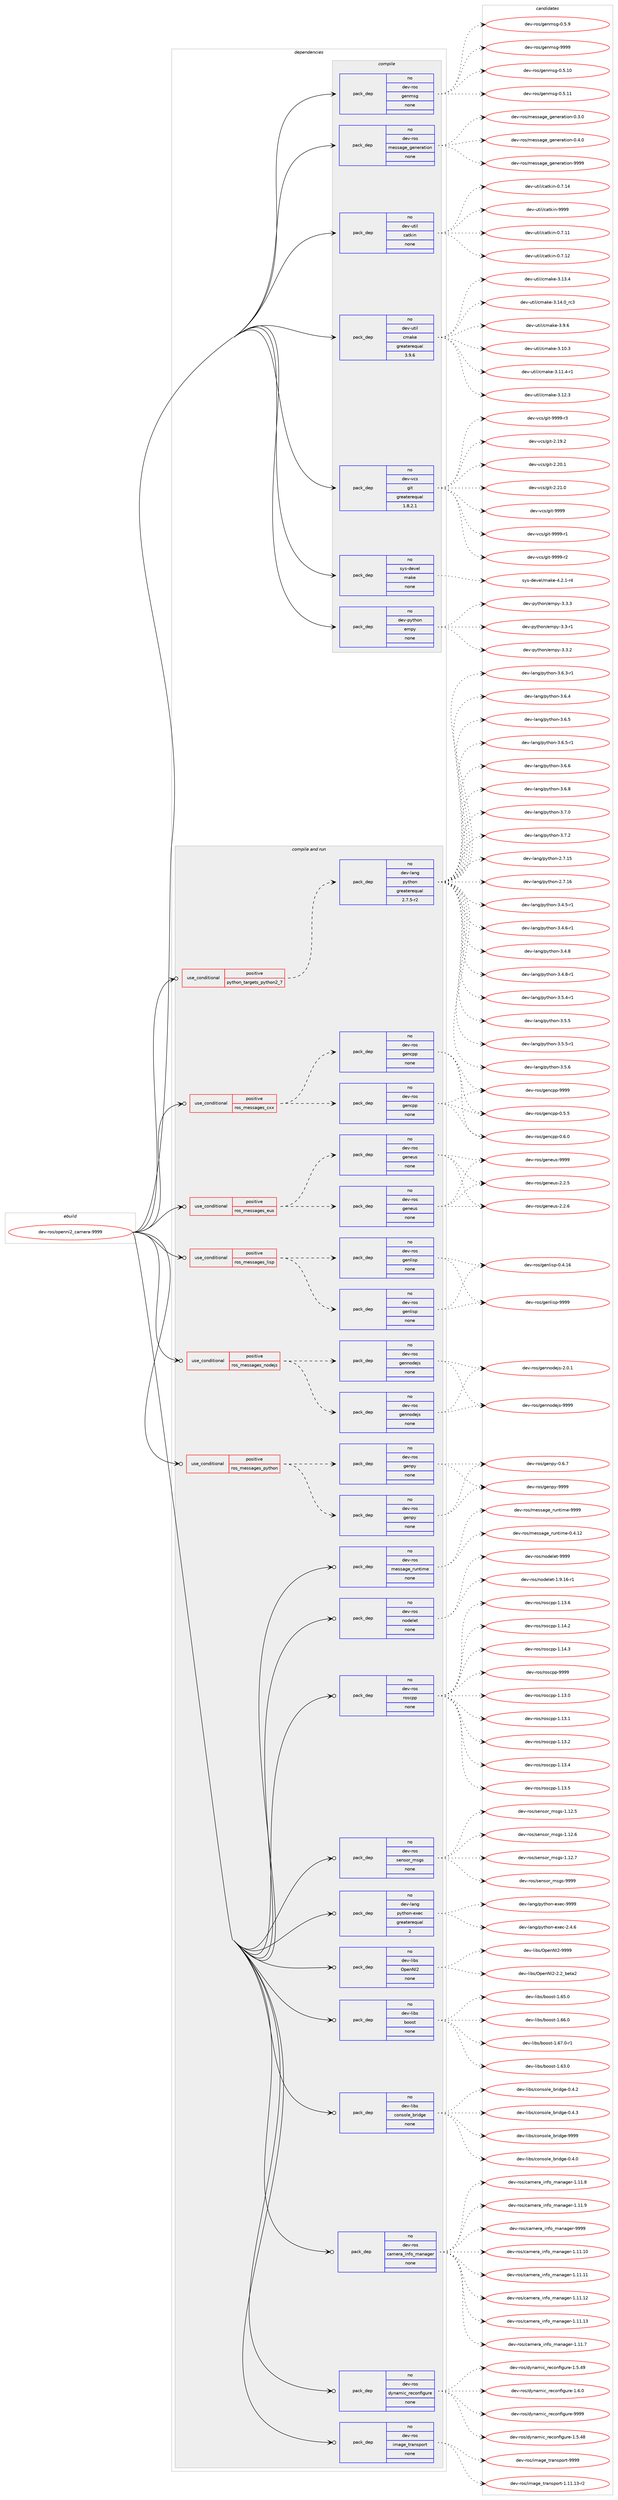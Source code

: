 digraph prolog {

# *************
# Graph options
# *************

newrank=true;
concentrate=true;
compound=true;
graph [rankdir=LR,fontname=Helvetica,fontsize=10,ranksep=1.5];#, ranksep=2.5, nodesep=0.2];
edge  [arrowhead=vee];
node  [fontname=Helvetica,fontsize=10];

# **********
# The ebuild
# **********

subgraph cluster_leftcol {
color=gray;
rank=same;
label=<<i>ebuild</i>>;
id [label="dev-ros/openni2_camera-9999", color=red, width=4, href="../dev-ros/openni2_camera-9999.svg"];
}

# ****************
# The dependencies
# ****************

subgraph cluster_midcol {
color=gray;
label=<<i>dependencies</i>>;
subgraph cluster_compile {
fillcolor="#eeeeee";
style=filled;
label=<<i>compile</i>>;
subgraph pack1048604 {
dependency1461285 [label=<<TABLE BORDER="0" CELLBORDER="1" CELLSPACING="0" CELLPADDING="4" WIDTH="220"><TR><TD ROWSPAN="6" CELLPADDING="30">pack_dep</TD></TR><TR><TD WIDTH="110">no</TD></TR><TR><TD>dev-python</TD></TR><TR><TD>empy</TD></TR><TR><TD>none</TD></TR><TR><TD></TD></TR></TABLE>>, shape=none, color=blue];
}
id:e -> dependency1461285:w [weight=20,style="solid",arrowhead="vee"];
subgraph pack1048605 {
dependency1461286 [label=<<TABLE BORDER="0" CELLBORDER="1" CELLSPACING="0" CELLPADDING="4" WIDTH="220"><TR><TD ROWSPAN="6" CELLPADDING="30">pack_dep</TD></TR><TR><TD WIDTH="110">no</TD></TR><TR><TD>dev-ros</TD></TR><TR><TD>genmsg</TD></TR><TR><TD>none</TD></TR><TR><TD></TD></TR></TABLE>>, shape=none, color=blue];
}
id:e -> dependency1461286:w [weight=20,style="solid",arrowhead="vee"];
subgraph pack1048606 {
dependency1461287 [label=<<TABLE BORDER="0" CELLBORDER="1" CELLSPACING="0" CELLPADDING="4" WIDTH="220"><TR><TD ROWSPAN="6" CELLPADDING="30">pack_dep</TD></TR><TR><TD WIDTH="110">no</TD></TR><TR><TD>dev-ros</TD></TR><TR><TD>message_generation</TD></TR><TR><TD>none</TD></TR><TR><TD></TD></TR></TABLE>>, shape=none, color=blue];
}
id:e -> dependency1461287:w [weight=20,style="solid",arrowhead="vee"];
subgraph pack1048607 {
dependency1461288 [label=<<TABLE BORDER="0" CELLBORDER="1" CELLSPACING="0" CELLPADDING="4" WIDTH="220"><TR><TD ROWSPAN="6" CELLPADDING="30">pack_dep</TD></TR><TR><TD WIDTH="110">no</TD></TR><TR><TD>dev-util</TD></TR><TR><TD>catkin</TD></TR><TR><TD>none</TD></TR><TR><TD></TD></TR></TABLE>>, shape=none, color=blue];
}
id:e -> dependency1461288:w [weight=20,style="solid",arrowhead="vee"];
subgraph pack1048608 {
dependency1461289 [label=<<TABLE BORDER="0" CELLBORDER="1" CELLSPACING="0" CELLPADDING="4" WIDTH="220"><TR><TD ROWSPAN="6" CELLPADDING="30">pack_dep</TD></TR><TR><TD WIDTH="110">no</TD></TR><TR><TD>dev-util</TD></TR><TR><TD>cmake</TD></TR><TR><TD>greaterequal</TD></TR><TR><TD>3.9.6</TD></TR></TABLE>>, shape=none, color=blue];
}
id:e -> dependency1461289:w [weight=20,style="solid",arrowhead="vee"];
subgraph pack1048609 {
dependency1461290 [label=<<TABLE BORDER="0" CELLBORDER="1" CELLSPACING="0" CELLPADDING="4" WIDTH="220"><TR><TD ROWSPAN="6" CELLPADDING="30">pack_dep</TD></TR><TR><TD WIDTH="110">no</TD></TR><TR><TD>dev-vcs</TD></TR><TR><TD>git</TD></TR><TR><TD>greaterequal</TD></TR><TR><TD>1.8.2.1</TD></TR></TABLE>>, shape=none, color=blue];
}
id:e -> dependency1461290:w [weight=20,style="solid",arrowhead="vee"];
subgraph pack1048610 {
dependency1461291 [label=<<TABLE BORDER="0" CELLBORDER="1" CELLSPACING="0" CELLPADDING="4" WIDTH="220"><TR><TD ROWSPAN="6" CELLPADDING="30">pack_dep</TD></TR><TR><TD WIDTH="110">no</TD></TR><TR><TD>sys-devel</TD></TR><TR><TD>make</TD></TR><TR><TD>none</TD></TR><TR><TD></TD></TR></TABLE>>, shape=none, color=blue];
}
id:e -> dependency1461291:w [weight=20,style="solid",arrowhead="vee"];
}
subgraph cluster_compileandrun {
fillcolor="#eeeeee";
style=filled;
label=<<i>compile and run</i>>;
subgraph cond389291 {
dependency1461292 [label=<<TABLE BORDER="0" CELLBORDER="1" CELLSPACING="0" CELLPADDING="4"><TR><TD ROWSPAN="3" CELLPADDING="10">use_conditional</TD></TR><TR><TD>positive</TD></TR><TR><TD>python_targets_python2_7</TD></TR></TABLE>>, shape=none, color=red];
subgraph pack1048611 {
dependency1461293 [label=<<TABLE BORDER="0" CELLBORDER="1" CELLSPACING="0" CELLPADDING="4" WIDTH="220"><TR><TD ROWSPAN="6" CELLPADDING="30">pack_dep</TD></TR><TR><TD WIDTH="110">no</TD></TR><TR><TD>dev-lang</TD></TR><TR><TD>python</TD></TR><TR><TD>greaterequal</TD></TR><TR><TD>2.7.5-r2</TD></TR></TABLE>>, shape=none, color=blue];
}
dependency1461292:e -> dependency1461293:w [weight=20,style="dashed",arrowhead="vee"];
}
id:e -> dependency1461292:w [weight=20,style="solid",arrowhead="odotvee"];
subgraph cond389292 {
dependency1461294 [label=<<TABLE BORDER="0" CELLBORDER="1" CELLSPACING="0" CELLPADDING="4"><TR><TD ROWSPAN="3" CELLPADDING="10">use_conditional</TD></TR><TR><TD>positive</TD></TR><TR><TD>ros_messages_cxx</TD></TR></TABLE>>, shape=none, color=red];
subgraph pack1048612 {
dependency1461295 [label=<<TABLE BORDER="0" CELLBORDER="1" CELLSPACING="0" CELLPADDING="4" WIDTH="220"><TR><TD ROWSPAN="6" CELLPADDING="30">pack_dep</TD></TR><TR><TD WIDTH="110">no</TD></TR><TR><TD>dev-ros</TD></TR><TR><TD>gencpp</TD></TR><TR><TD>none</TD></TR><TR><TD></TD></TR></TABLE>>, shape=none, color=blue];
}
dependency1461294:e -> dependency1461295:w [weight=20,style="dashed",arrowhead="vee"];
subgraph pack1048613 {
dependency1461296 [label=<<TABLE BORDER="0" CELLBORDER="1" CELLSPACING="0" CELLPADDING="4" WIDTH="220"><TR><TD ROWSPAN="6" CELLPADDING="30">pack_dep</TD></TR><TR><TD WIDTH="110">no</TD></TR><TR><TD>dev-ros</TD></TR><TR><TD>gencpp</TD></TR><TR><TD>none</TD></TR><TR><TD></TD></TR></TABLE>>, shape=none, color=blue];
}
dependency1461294:e -> dependency1461296:w [weight=20,style="dashed",arrowhead="vee"];
}
id:e -> dependency1461294:w [weight=20,style="solid",arrowhead="odotvee"];
subgraph cond389293 {
dependency1461297 [label=<<TABLE BORDER="0" CELLBORDER="1" CELLSPACING="0" CELLPADDING="4"><TR><TD ROWSPAN="3" CELLPADDING="10">use_conditional</TD></TR><TR><TD>positive</TD></TR><TR><TD>ros_messages_eus</TD></TR></TABLE>>, shape=none, color=red];
subgraph pack1048614 {
dependency1461298 [label=<<TABLE BORDER="0" CELLBORDER="1" CELLSPACING="0" CELLPADDING="4" WIDTH="220"><TR><TD ROWSPAN="6" CELLPADDING="30">pack_dep</TD></TR><TR><TD WIDTH="110">no</TD></TR><TR><TD>dev-ros</TD></TR><TR><TD>geneus</TD></TR><TR><TD>none</TD></TR><TR><TD></TD></TR></TABLE>>, shape=none, color=blue];
}
dependency1461297:e -> dependency1461298:w [weight=20,style="dashed",arrowhead="vee"];
subgraph pack1048615 {
dependency1461299 [label=<<TABLE BORDER="0" CELLBORDER="1" CELLSPACING="0" CELLPADDING="4" WIDTH="220"><TR><TD ROWSPAN="6" CELLPADDING="30">pack_dep</TD></TR><TR><TD WIDTH="110">no</TD></TR><TR><TD>dev-ros</TD></TR><TR><TD>geneus</TD></TR><TR><TD>none</TD></TR><TR><TD></TD></TR></TABLE>>, shape=none, color=blue];
}
dependency1461297:e -> dependency1461299:w [weight=20,style="dashed",arrowhead="vee"];
}
id:e -> dependency1461297:w [weight=20,style="solid",arrowhead="odotvee"];
subgraph cond389294 {
dependency1461300 [label=<<TABLE BORDER="0" CELLBORDER="1" CELLSPACING="0" CELLPADDING="4"><TR><TD ROWSPAN="3" CELLPADDING="10">use_conditional</TD></TR><TR><TD>positive</TD></TR><TR><TD>ros_messages_lisp</TD></TR></TABLE>>, shape=none, color=red];
subgraph pack1048616 {
dependency1461301 [label=<<TABLE BORDER="0" CELLBORDER="1" CELLSPACING="0" CELLPADDING="4" WIDTH="220"><TR><TD ROWSPAN="6" CELLPADDING="30">pack_dep</TD></TR><TR><TD WIDTH="110">no</TD></TR><TR><TD>dev-ros</TD></TR><TR><TD>genlisp</TD></TR><TR><TD>none</TD></TR><TR><TD></TD></TR></TABLE>>, shape=none, color=blue];
}
dependency1461300:e -> dependency1461301:w [weight=20,style="dashed",arrowhead="vee"];
subgraph pack1048617 {
dependency1461302 [label=<<TABLE BORDER="0" CELLBORDER="1" CELLSPACING="0" CELLPADDING="4" WIDTH="220"><TR><TD ROWSPAN="6" CELLPADDING="30">pack_dep</TD></TR><TR><TD WIDTH="110">no</TD></TR><TR><TD>dev-ros</TD></TR><TR><TD>genlisp</TD></TR><TR><TD>none</TD></TR><TR><TD></TD></TR></TABLE>>, shape=none, color=blue];
}
dependency1461300:e -> dependency1461302:w [weight=20,style="dashed",arrowhead="vee"];
}
id:e -> dependency1461300:w [weight=20,style="solid",arrowhead="odotvee"];
subgraph cond389295 {
dependency1461303 [label=<<TABLE BORDER="0" CELLBORDER="1" CELLSPACING="0" CELLPADDING="4"><TR><TD ROWSPAN="3" CELLPADDING="10">use_conditional</TD></TR><TR><TD>positive</TD></TR><TR><TD>ros_messages_nodejs</TD></TR></TABLE>>, shape=none, color=red];
subgraph pack1048618 {
dependency1461304 [label=<<TABLE BORDER="0" CELLBORDER="1" CELLSPACING="0" CELLPADDING="4" WIDTH="220"><TR><TD ROWSPAN="6" CELLPADDING="30">pack_dep</TD></TR><TR><TD WIDTH="110">no</TD></TR><TR><TD>dev-ros</TD></TR><TR><TD>gennodejs</TD></TR><TR><TD>none</TD></TR><TR><TD></TD></TR></TABLE>>, shape=none, color=blue];
}
dependency1461303:e -> dependency1461304:w [weight=20,style="dashed",arrowhead="vee"];
subgraph pack1048619 {
dependency1461305 [label=<<TABLE BORDER="0" CELLBORDER="1" CELLSPACING="0" CELLPADDING="4" WIDTH="220"><TR><TD ROWSPAN="6" CELLPADDING="30">pack_dep</TD></TR><TR><TD WIDTH="110">no</TD></TR><TR><TD>dev-ros</TD></TR><TR><TD>gennodejs</TD></TR><TR><TD>none</TD></TR><TR><TD></TD></TR></TABLE>>, shape=none, color=blue];
}
dependency1461303:e -> dependency1461305:w [weight=20,style="dashed",arrowhead="vee"];
}
id:e -> dependency1461303:w [weight=20,style="solid",arrowhead="odotvee"];
subgraph cond389296 {
dependency1461306 [label=<<TABLE BORDER="0" CELLBORDER="1" CELLSPACING="0" CELLPADDING="4"><TR><TD ROWSPAN="3" CELLPADDING="10">use_conditional</TD></TR><TR><TD>positive</TD></TR><TR><TD>ros_messages_python</TD></TR></TABLE>>, shape=none, color=red];
subgraph pack1048620 {
dependency1461307 [label=<<TABLE BORDER="0" CELLBORDER="1" CELLSPACING="0" CELLPADDING="4" WIDTH="220"><TR><TD ROWSPAN="6" CELLPADDING="30">pack_dep</TD></TR><TR><TD WIDTH="110">no</TD></TR><TR><TD>dev-ros</TD></TR><TR><TD>genpy</TD></TR><TR><TD>none</TD></TR><TR><TD></TD></TR></TABLE>>, shape=none, color=blue];
}
dependency1461306:e -> dependency1461307:w [weight=20,style="dashed",arrowhead="vee"];
subgraph pack1048621 {
dependency1461308 [label=<<TABLE BORDER="0" CELLBORDER="1" CELLSPACING="0" CELLPADDING="4" WIDTH="220"><TR><TD ROWSPAN="6" CELLPADDING="30">pack_dep</TD></TR><TR><TD WIDTH="110">no</TD></TR><TR><TD>dev-ros</TD></TR><TR><TD>genpy</TD></TR><TR><TD>none</TD></TR><TR><TD></TD></TR></TABLE>>, shape=none, color=blue];
}
dependency1461306:e -> dependency1461308:w [weight=20,style="dashed",arrowhead="vee"];
}
id:e -> dependency1461306:w [weight=20,style="solid",arrowhead="odotvee"];
subgraph pack1048622 {
dependency1461309 [label=<<TABLE BORDER="0" CELLBORDER="1" CELLSPACING="0" CELLPADDING="4" WIDTH="220"><TR><TD ROWSPAN="6" CELLPADDING="30">pack_dep</TD></TR><TR><TD WIDTH="110">no</TD></TR><TR><TD>dev-lang</TD></TR><TR><TD>python-exec</TD></TR><TR><TD>greaterequal</TD></TR><TR><TD>2</TD></TR></TABLE>>, shape=none, color=blue];
}
id:e -> dependency1461309:w [weight=20,style="solid",arrowhead="odotvee"];
subgraph pack1048623 {
dependency1461310 [label=<<TABLE BORDER="0" CELLBORDER="1" CELLSPACING="0" CELLPADDING="4" WIDTH="220"><TR><TD ROWSPAN="6" CELLPADDING="30">pack_dep</TD></TR><TR><TD WIDTH="110">no</TD></TR><TR><TD>dev-libs</TD></TR><TR><TD>OpenNI2</TD></TR><TR><TD>none</TD></TR><TR><TD></TD></TR></TABLE>>, shape=none, color=blue];
}
id:e -> dependency1461310:w [weight=20,style="solid",arrowhead="odotvee"];
subgraph pack1048624 {
dependency1461311 [label=<<TABLE BORDER="0" CELLBORDER="1" CELLSPACING="0" CELLPADDING="4" WIDTH="220"><TR><TD ROWSPAN="6" CELLPADDING="30">pack_dep</TD></TR><TR><TD WIDTH="110">no</TD></TR><TR><TD>dev-libs</TD></TR><TR><TD>boost</TD></TR><TR><TD>none</TD></TR><TR><TD></TD></TR></TABLE>>, shape=none, color=blue];
}
id:e -> dependency1461311:w [weight=20,style="solid",arrowhead="odotvee"];
subgraph pack1048625 {
dependency1461312 [label=<<TABLE BORDER="0" CELLBORDER="1" CELLSPACING="0" CELLPADDING="4" WIDTH="220"><TR><TD ROWSPAN="6" CELLPADDING="30">pack_dep</TD></TR><TR><TD WIDTH="110">no</TD></TR><TR><TD>dev-libs</TD></TR><TR><TD>console_bridge</TD></TR><TR><TD>none</TD></TR><TR><TD></TD></TR></TABLE>>, shape=none, color=blue];
}
id:e -> dependency1461312:w [weight=20,style="solid",arrowhead="odotvee"];
subgraph pack1048626 {
dependency1461313 [label=<<TABLE BORDER="0" CELLBORDER="1" CELLSPACING="0" CELLPADDING="4" WIDTH="220"><TR><TD ROWSPAN="6" CELLPADDING="30">pack_dep</TD></TR><TR><TD WIDTH="110">no</TD></TR><TR><TD>dev-ros</TD></TR><TR><TD>camera_info_manager</TD></TR><TR><TD>none</TD></TR><TR><TD></TD></TR></TABLE>>, shape=none, color=blue];
}
id:e -> dependency1461313:w [weight=20,style="solid",arrowhead="odotvee"];
subgraph pack1048627 {
dependency1461314 [label=<<TABLE BORDER="0" CELLBORDER="1" CELLSPACING="0" CELLPADDING="4" WIDTH="220"><TR><TD ROWSPAN="6" CELLPADDING="30">pack_dep</TD></TR><TR><TD WIDTH="110">no</TD></TR><TR><TD>dev-ros</TD></TR><TR><TD>dynamic_reconfigure</TD></TR><TR><TD>none</TD></TR><TR><TD></TD></TR></TABLE>>, shape=none, color=blue];
}
id:e -> dependency1461314:w [weight=20,style="solid",arrowhead="odotvee"];
subgraph pack1048628 {
dependency1461315 [label=<<TABLE BORDER="0" CELLBORDER="1" CELLSPACING="0" CELLPADDING="4" WIDTH="220"><TR><TD ROWSPAN="6" CELLPADDING="30">pack_dep</TD></TR><TR><TD WIDTH="110">no</TD></TR><TR><TD>dev-ros</TD></TR><TR><TD>image_transport</TD></TR><TR><TD>none</TD></TR><TR><TD></TD></TR></TABLE>>, shape=none, color=blue];
}
id:e -> dependency1461315:w [weight=20,style="solid",arrowhead="odotvee"];
subgraph pack1048629 {
dependency1461316 [label=<<TABLE BORDER="0" CELLBORDER="1" CELLSPACING="0" CELLPADDING="4" WIDTH="220"><TR><TD ROWSPAN="6" CELLPADDING="30">pack_dep</TD></TR><TR><TD WIDTH="110">no</TD></TR><TR><TD>dev-ros</TD></TR><TR><TD>message_runtime</TD></TR><TR><TD>none</TD></TR><TR><TD></TD></TR></TABLE>>, shape=none, color=blue];
}
id:e -> dependency1461316:w [weight=20,style="solid",arrowhead="odotvee"];
subgraph pack1048630 {
dependency1461317 [label=<<TABLE BORDER="0" CELLBORDER="1" CELLSPACING="0" CELLPADDING="4" WIDTH="220"><TR><TD ROWSPAN="6" CELLPADDING="30">pack_dep</TD></TR><TR><TD WIDTH="110">no</TD></TR><TR><TD>dev-ros</TD></TR><TR><TD>nodelet</TD></TR><TR><TD>none</TD></TR><TR><TD></TD></TR></TABLE>>, shape=none, color=blue];
}
id:e -> dependency1461317:w [weight=20,style="solid",arrowhead="odotvee"];
subgraph pack1048631 {
dependency1461318 [label=<<TABLE BORDER="0" CELLBORDER="1" CELLSPACING="0" CELLPADDING="4" WIDTH="220"><TR><TD ROWSPAN="6" CELLPADDING="30">pack_dep</TD></TR><TR><TD WIDTH="110">no</TD></TR><TR><TD>dev-ros</TD></TR><TR><TD>roscpp</TD></TR><TR><TD>none</TD></TR><TR><TD></TD></TR></TABLE>>, shape=none, color=blue];
}
id:e -> dependency1461318:w [weight=20,style="solid",arrowhead="odotvee"];
subgraph pack1048632 {
dependency1461319 [label=<<TABLE BORDER="0" CELLBORDER="1" CELLSPACING="0" CELLPADDING="4" WIDTH="220"><TR><TD ROWSPAN="6" CELLPADDING="30">pack_dep</TD></TR><TR><TD WIDTH="110">no</TD></TR><TR><TD>dev-ros</TD></TR><TR><TD>sensor_msgs</TD></TR><TR><TD>none</TD></TR><TR><TD></TD></TR></TABLE>>, shape=none, color=blue];
}
id:e -> dependency1461319:w [weight=20,style="solid",arrowhead="odotvee"];
}
subgraph cluster_run {
fillcolor="#eeeeee";
style=filled;
label=<<i>run</i>>;
}
}

# **************
# The candidates
# **************

subgraph cluster_choices {
rank=same;
color=gray;
label=<<i>candidates</i>>;

subgraph choice1048604 {
color=black;
nodesep=1;
choice1001011184511212111610411111047101109112121455146514511449 [label="dev-python/empy-3.3-r1", color=red, width=4,href="../dev-python/empy-3.3-r1.svg"];
choice1001011184511212111610411111047101109112121455146514650 [label="dev-python/empy-3.3.2", color=red, width=4,href="../dev-python/empy-3.3.2.svg"];
choice1001011184511212111610411111047101109112121455146514651 [label="dev-python/empy-3.3.3", color=red, width=4,href="../dev-python/empy-3.3.3.svg"];
dependency1461285:e -> choice1001011184511212111610411111047101109112121455146514511449:w [style=dotted,weight="100"];
dependency1461285:e -> choice1001011184511212111610411111047101109112121455146514650:w [style=dotted,weight="100"];
dependency1461285:e -> choice1001011184511212111610411111047101109112121455146514651:w [style=dotted,weight="100"];
}
subgraph choice1048605 {
color=black;
nodesep=1;
choice100101118451141111154710310111010911510345484653464948 [label="dev-ros/genmsg-0.5.10", color=red, width=4,href="../dev-ros/genmsg-0.5.10.svg"];
choice100101118451141111154710310111010911510345484653464949 [label="dev-ros/genmsg-0.5.11", color=red, width=4,href="../dev-ros/genmsg-0.5.11.svg"];
choice1001011184511411111547103101110109115103454846534657 [label="dev-ros/genmsg-0.5.9", color=red, width=4,href="../dev-ros/genmsg-0.5.9.svg"];
choice10010111845114111115471031011101091151034557575757 [label="dev-ros/genmsg-9999", color=red, width=4,href="../dev-ros/genmsg-9999.svg"];
dependency1461286:e -> choice100101118451141111154710310111010911510345484653464948:w [style=dotted,weight="100"];
dependency1461286:e -> choice100101118451141111154710310111010911510345484653464949:w [style=dotted,weight="100"];
dependency1461286:e -> choice1001011184511411111547103101110109115103454846534657:w [style=dotted,weight="100"];
dependency1461286:e -> choice10010111845114111115471031011101091151034557575757:w [style=dotted,weight="100"];
}
subgraph choice1048606 {
color=black;
nodesep=1;
choice1001011184511411111547109101115115971031019510310111010111497116105111110454846514648 [label="dev-ros/message_generation-0.3.0", color=red, width=4,href="../dev-ros/message_generation-0.3.0.svg"];
choice1001011184511411111547109101115115971031019510310111010111497116105111110454846524648 [label="dev-ros/message_generation-0.4.0", color=red, width=4,href="../dev-ros/message_generation-0.4.0.svg"];
choice10010111845114111115471091011151159710310195103101110101114971161051111104557575757 [label="dev-ros/message_generation-9999", color=red, width=4,href="../dev-ros/message_generation-9999.svg"];
dependency1461287:e -> choice1001011184511411111547109101115115971031019510310111010111497116105111110454846514648:w [style=dotted,weight="100"];
dependency1461287:e -> choice1001011184511411111547109101115115971031019510310111010111497116105111110454846524648:w [style=dotted,weight="100"];
dependency1461287:e -> choice10010111845114111115471091011151159710310195103101110101114971161051111104557575757:w [style=dotted,weight="100"];
}
subgraph choice1048607 {
color=black;
nodesep=1;
choice1001011184511711610510847999711610710511045484655464949 [label="dev-util/catkin-0.7.11", color=red, width=4,href="../dev-util/catkin-0.7.11.svg"];
choice1001011184511711610510847999711610710511045484655464950 [label="dev-util/catkin-0.7.12", color=red, width=4,href="../dev-util/catkin-0.7.12.svg"];
choice1001011184511711610510847999711610710511045484655464952 [label="dev-util/catkin-0.7.14", color=red, width=4,href="../dev-util/catkin-0.7.14.svg"];
choice100101118451171161051084799971161071051104557575757 [label="dev-util/catkin-9999", color=red, width=4,href="../dev-util/catkin-9999.svg"];
dependency1461288:e -> choice1001011184511711610510847999711610710511045484655464949:w [style=dotted,weight="100"];
dependency1461288:e -> choice1001011184511711610510847999711610710511045484655464950:w [style=dotted,weight="100"];
dependency1461288:e -> choice1001011184511711610510847999711610710511045484655464952:w [style=dotted,weight="100"];
dependency1461288:e -> choice100101118451171161051084799971161071051104557575757:w [style=dotted,weight="100"];
}
subgraph choice1048608 {
color=black;
nodesep=1;
choice1001011184511711610510847991099710710145514649484651 [label="dev-util/cmake-3.10.3", color=red, width=4,href="../dev-util/cmake-3.10.3.svg"];
choice10010111845117116105108479910997107101455146494946524511449 [label="dev-util/cmake-3.11.4-r1", color=red, width=4,href="../dev-util/cmake-3.11.4-r1.svg"];
choice1001011184511711610510847991099710710145514649504651 [label="dev-util/cmake-3.12.3", color=red, width=4,href="../dev-util/cmake-3.12.3.svg"];
choice1001011184511711610510847991099710710145514649514652 [label="dev-util/cmake-3.13.4", color=red, width=4,href="../dev-util/cmake-3.13.4.svg"];
choice1001011184511711610510847991099710710145514649524648951149951 [label="dev-util/cmake-3.14.0_rc3", color=red, width=4,href="../dev-util/cmake-3.14.0_rc3.svg"];
choice10010111845117116105108479910997107101455146574654 [label="dev-util/cmake-3.9.6", color=red, width=4,href="../dev-util/cmake-3.9.6.svg"];
dependency1461289:e -> choice1001011184511711610510847991099710710145514649484651:w [style=dotted,weight="100"];
dependency1461289:e -> choice10010111845117116105108479910997107101455146494946524511449:w [style=dotted,weight="100"];
dependency1461289:e -> choice1001011184511711610510847991099710710145514649504651:w [style=dotted,weight="100"];
dependency1461289:e -> choice1001011184511711610510847991099710710145514649514652:w [style=dotted,weight="100"];
dependency1461289:e -> choice1001011184511711610510847991099710710145514649524648951149951:w [style=dotted,weight="100"];
dependency1461289:e -> choice10010111845117116105108479910997107101455146574654:w [style=dotted,weight="100"];
}
subgraph choice1048609 {
color=black;
nodesep=1;
choice10010111845118991154710310511645504649574650 [label="dev-vcs/git-2.19.2", color=red, width=4,href="../dev-vcs/git-2.19.2.svg"];
choice10010111845118991154710310511645504650484649 [label="dev-vcs/git-2.20.1", color=red, width=4,href="../dev-vcs/git-2.20.1.svg"];
choice10010111845118991154710310511645504650494648 [label="dev-vcs/git-2.21.0", color=red, width=4,href="../dev-vcs/git-2.21.0.svg"];
choice1001011184511899115471031051164557575757 [label="dev-vcs/git-9999", color=red, width=4,href="../dev-vcs/git-9999.svg"];
choice10010111845118991154710310511645575757574511449 [label="dev-vcs/git-9999-r1", color=red, width=4,href="../dev-vcs/git-9999-r1.svg"];
choice10010111845118991154710310511645575757574511450 [label="dev-vcs/git-9999-r2", color=red, width=4,href="../dev-vcs/git-9999-r2.svg"];
choice10010111845118991154710310511645575757574511451 [label="dev-vcs/git-9999-r3", color=red, width=4,href="../dev-vcs/git-9999-r3.svg"];
dependency1461290:e -> choice10010111845118991154710310511645504649574650:w [style=dotted,weight="100"];
dependency1461290:e -> choice10010111845118991154710310511645504650484649:w [style=dotted,weight="100"];
dependency1461290:e -> choice10010111845118991154710310511645504650494648:w [style=dotted,weight="100"];
dependency1461290:e -> choice1001011184511899115471031051164557575757:w [style=dotted,weight="100"];
dependency1461290:e -> choice10010111845118991154710310511645575757574511449:w [style=dotted,weight="100"];
dependency1461290:e -> choice10010111845118991154710310511645575757574511450:w [style=dotted,weight="100"];
dependency1461290:e -> choice10010111845118991154710310511645575757574511451:w [style=dotted,weight="100"];
}
subgraph choice1048610 {
color=black;
nodesep=1;
choice1151211154510010111810110847109971071014552465046494511452 [label="sys-devel/make-4.2.1-r4", color=red, width=4,href="../sys-devel/make-4.2.1-r4.svg"];
dependency1461291:e -> choice1151211154510010111810110847109971071014552465046494511452:w [style=dotted,weight="100"];
}
subgraph choice1048611 {
color=black;
nodesep=1;
choice10010111845108971101034711212111610411111045504655464953 [label="dev-lang/python-2.7.15", color=red, width=4,href="../dev-lang/python-2.7.15.svg"];
choice10010111845108971101034711212111610411111045504655464954 [label="dev-lang/python-2.7.16", color=red, width=4,href="../dev-lang/python-2.7.16.svg"];
choice1001011184510897110103471121211161041111104551465246534511449 [label="dev-lang/python-3.4.5-r1", color=red, width=4,href="../dev-lang/python-3.4.5-r1.svg"];
choice1001011184510897110103471121211161041111104551465246544511449 [label="dev-lang/python-3.4.6-r1", color=red, width=4,href="../dev-lang/python-3.4.6-r1.svg"];
choice100101118451089711010347112121116104111110455146524656 [label="dev-lang/python-3.4.8", color=red, width=4,href="../dev-lang/python-3.4.8.svg"];
choice1001011184510897110103471121211161041111104551465246564511449 [label="dev-lang/python-3.4.8-r1", color=red, width=4,href="../dev-lang/python-3.4.8-r1.svg"];
choice1001011184510897110103471121211161041111104551465346524511449 [label="dev-lang/python-3.5.4-r1", color=red, width=4,href="../dev-lang/python-3.5.4-r1.svg"];
choice100101118451089711010347112121116104111110455146534653 [label="dev-lang/python-3.5.5", color=red, width=4,href="../dev-lang/python-3.5.5.svg"];
choice1001011184510897110103471121211161041111104551465346534511449 [label="dev-lang/python-3.5.5-r1", color=red, width=4,href="../dev-lang/python-3.5.5-r1.svg"];
choice100101118451089711010347112121116104111110455146534654 [label="dev-lang/python-3.5.6", color=red, width=4,href="../dev-lang/python-3.5.6.svg"];
choice1001011184510897110103471121211161041111104551465446514511449 [label="dev-lang/python-3.6.3-r1", color=red, width=4,href="../dev-lang/python-3.6.3-r1.svg"];
choice100101118451089711010347112121116104111110455146544652 [label="dev-lang/python-3.6.4", color=red, width=4,href="../dev-lang/python-3.6.4.svg"];
choice100101118451089711010347112121116104111110455146544653 [label="dev-lang/python-3.6.5", color=red, width=4,href="../dev-lang/python-3.6.5.svg"];
choice1001011184510897110103471121211161041111104551465446534511449 [label="dev-lang/python-3.6.5-r1", color=red, width=4,href="../dev-lang/python-3.6.5-r1.svg"];
choice100101118451089711010347112121116104111110455146544654 [label="dev-lang/python-3.6.6", color=red, width=4,href="../dev-lang/python-3.6.6.svg"];
choice100101118451089711010347112121116104111110455146544656 [label="dev-lang/python-3.6.8", color=red, width=4,href="../dev-lang/python-3.6.8.svg"];
choice100101118451089711010347112121116104111110455146554648 [label="dev-lang/python-3.7.0", color=red, width=4,href="../dev-lang/python-3.7.0.svg"];
choice100101118451089711010347112121116104111110455146554650 [label="dev-lang/python-3.7.2", color=red, width=4,href="../dev-lang/python-3.7.2.svg"];
dependency1461293:e -> choice10010111845108971101034711212111610411111045504655464953:w [style=dotted,weight="100"];
dependency1461293:e -> choice10010111845108971101034711212111610411111045504655464954:w [style=dotted,weight="100"];
dependency1461293:e -> choice1001011184510897110103471121211161041111104551465246534511449:w [style=dotted,weight="100"];
dependency1461293:e -> choice1001011184510897110103471121211161041111104551465246544511449:w [style=dotted,weight="100"];
dependency1461293:e -> choice100101118451089711010347112121116104111110455146524656:w [style=dotted,weight="100"];
dependency1461293:e -> choice1001011184510897110103471121211161041111104551465246564511449:w [style=dotted,weight="100"];
dependency1461293:e -> choice1001011184510897110103471121211161041111104551465346524511449:w [style=dotted,weight="100"];
dependency1461293:e -> choice100101118451089711010347112121116104111110455146534653:w [style=dotted,weight="100"];
dependency1461293:e -> choice1001011184510897110103471121211161041111104551465346534511449:w [style=dotted,weight="100"];
dependency1461293:e -> choice100101118451089711010347112121116104111110455146534654:w [style=dotted,weight="100"];
dependency1461293:e -> choice1001011184510897110103471121211161041111104551465446514511449:w [style=dotted,weight="100"];
dependency1461293:e -> choice100101118451089711010347112121116104111110455146544652:w [style=dotted,weight="100"];
dependency1461293:e -> choice100101118451089711010347112121116104111110455146544653:w [style=dotted,weight="100"];
dependency1461293:e -> choice1001011184510897110103471121211161041111104551465446534511449:w [style=dotted,weight="100"];
dependency1461293:e -> choice100101118451089711010347112121116104111110455146544654:w [style=dotted,weight="100"];
dependency1461293:e -> choice100101118451089711010347112121116104111110455146544656:w [style=dotted,weight="100"];
dependency1461293:e -> choice100101118451089711010347112121116104111110455146554648:w [style=dotted,weight="100"];
dependency1461293:e -> choice100101118451089711010347112121116104111110455146554650:w [style=dotted,weight="100"];
}
subgraph choice1048612 {
color=black;
nodesep=1;
choice100101118451141111154710310111099112112454846534653 [label="dev-ros/gencpp-0.5.5", color=red, width=4,href="../dev-ros/gencpp-0.5.5.svg"];
choice100101118451141111154710310111099112112454846544648 [label="dev-ros/gencpp-0.6.0", color=red, width=4,href="../dev-ros/gencpp-0.6.0.svg"];
choice1001011184511411111547103101110991121124557575757 [label="dev-ros/gencpp-9999", color=red, width=4,href="../dev-ros/gencpp-9999.svg"];
dependency1461295:e -> choice100101118451141111154710310111099112112454846534653:w [style=dotted,weight="100"];
dependency1461295:e -> choice100101118451141111154710310111099112112454846544648:w [style=dotted,weight="100"];
dependency1461295:e -> choice1001011184511411111547103101110991121124557575757:w [style=dotted,weight="100"];
}
subgraph choice1048613 {
color=black;
nodesep=1;
choice100101118451141111154710310111099112112454846534653 [label="dev-ros/gencpp-0.5.5", color=red, width=4,href="../dev-ros/gencpp-0.5.5.svg"];
choice100101118451141111154710310111099112112454846544648 [label="dev-ros/gencpp-0.6.0", color=red, width=4,href="../dev-ros/gencpp-0.6.0.svg"];
choice1001011184511411111547103101110991121124557575757 [label="dev-ros/gencpp-9999", color=red, width=4,href="../dev-ros/gencpp-9999.svg"];
dependency1461296:e -> choice100101118451141111154710310111099112112454846534653:w [style=dotted,weight="100"];
dependency1461296:e -> choice100101118451141111154710310111099112112454846544648:w [style=dotted,weight="100"];
dependency1461296:e -> choice1001011184511411111547103101110991121124557575757:w [style=dotted,weight="100"];
}
subgraph choice1048614 {
color=black;
nodesep=1;
choice1001011184511411111547103101110101117115455046504653 [label="dev-ros/geneus-2.2.5", color=red, width=4,href="../dev-ros/geneus-2.2.5.svg"];
choice1001011184511411111547103101110101117115455046504654 [label="dev-ros/geneus-2.2.6", color=red, width=4,href="../dev-ros/geneus-2.2.6.svg"];
choice10010111845114111115471031011101011171154557575757 [label="dev-ros/geneus-9999", color=red, width=4,href="../dev-ros/geneus-9999.svg"];
dependency1461298:e -> choice1001011184511411111547103101110101117115455046504653:w [style=dotted,weight="100"];
dependency1461298:e -> choice1001011184511411111547103101110101117115455046504654:w [style=dotted,weight="100"];
dependency1461298:e -> choice10010111845114111115471031011101011171154557575757:w [style=dotted,weight="100"];
}
subgraph choice1048615 {
color=black;
nodesep=1;
choice1001011184511411111547103101110101117115455046504653 [label="dev-ros/geneus-2.2.5", color=red, width=4,href="../dev-ros/geneus-2.2.5.svg"];
choice1001011184511411111547103101110101117115455046504654 [label="dev-ros/geneus-2.2.6", color=red, width=4,href="../dev-ros/geneus-2.2.6.svg"];
choice10010111845114111115471031011101011171154557575757 [label="dev-ros/geneus-9999", color=red, width=4,href="../dev-ros/geneus-9999.svg"];
dependency1461299:e -> choice1001011184511411111547103101110101117115455046504653:w [style=dotted,weight="100"];
dependency1461299:e -> choice1001011184511411111547103101110101117115455046504654:w [style=dotted,weight="100"];
dependency1461299:e -> choice10010111845114111115471031011101011171154557575757:w [style=dotted,weight="100"];
}
subgraph choice1048616 {
color=black;
nodesep=1;
choice100101118451141111154710310111010810511511245484652464954 [label="dev-ros/genlisp-0.4.16", color=red, width=4,href="../dev-ros/genlisp-0.4.16.svg"];
choice10010111845114111115471031011101081051151124557575757 [label="dev-ros/genlisp-9999", color=red, width=4,href="../dev-ros/genlisp-9999.svg"];
dependency1461301:e -> choice100101118451141111154710310111010810511511245484652464954:w [style=dotted,weight="100"];
dependency1461301:e -> choice10010111845114111115471031011101081051151124557575757:w [style=dotted,weight="100"];
}
subgraph choice1048617 {
color=black;
nodesep=1;
choice100101118451141111154710310111010810511511245484652464954 [label="dev-ros/genlisp-0.4.16", color=red, width=4,href="../dev-ros/genlisp-0.4.16.svg"];
choice10010111845114111115471031011101081051151124557575757 [label="dev-ros/genlisp-9999", color=red, width=4,href="../dev-ros/genlisp-9999.svg"];
dependency1461302:e -> choice100101118451141111154710310111010810511511245484652464954:w [style=dotted,weight="100"];
dependency1461302:e -> choice10010111845114111115471031011101081051151124557575757:w [style=dotted,weight="100"];
}
subgraph choice1048618 {
color=black;
nodesep=1;
choice1001011184511411111547103101110110111100101106115455046484649 [label="dev-ros/gennodejs-2.0.1", color=red, width=4,href="../dev-ros/gennodejs-2.0.1.svg"];
choice10010111845114111115471031011101101111001011061154557575757 [label="dev-ros/gennodejs-9999", color=red, width=4,href="../dev-ros/gennodejs-9999.svg"];
dependency1461304:e -> choice1001011184511411111547103101110110111100101106115455046484649:w [style=dotted,weight="100"];
dependency1461304:e -> choice10010111845114111115471031011101101111001011061154557575757:w [style=dotted,weight="100"];
}
subgraph choice1048619 {
color=black;
nodesep=1;
choice1001011184511411111547103101110110111100101106115455046484649 [label="dev-ros/gennodejs-2.0.1", color=red, width=4,href="../dev-ros/gennodejs-2.0.1.svg"];
choice10010111845114111115471031011101101111001011061154557575757 [label="dev-ros/gennodejs-9999", color=red, width=4,href="../dev-ros/gennodejs-9999.svg"];
dependency1461305:e -> choice1001011184511411111547103101110110111100101106115455046484649:w [style=dotted,weight="100"];
dependency1461305:e -> choice10010111845114111115471031011101101111001011061154557575757:w [style=dotted,weight="100"];
}
subgraph choice1048620 {
color=black;
nodesep=1;
choice1001011184511411111547103101110112121454846544655 [label="dev-ros/genpy-0.6.7", color=red, width=4,href="../dev-ros/genpy-0.6.7.svg"];
choice10010111845114111115471031011101121214557575757 [label="dev-ros/genpy-9999", color=red, width=4,href="../dev-ros/genpy-9999.svg"];
dependency1461307:e -> choice1001011184511411111547103101110112121454846544655:w [style=dotted,weight="100"];
dependency1461307:e -> choice10010111845114111115471031011101121214557575757:w [style=dotted,weight="100"];
}
subgraph choice1048621 {
color=black;
nodesep=1;
choice1001011184511411111547103101110112121454846544655 [label="dev-ros/genpy-0.6.7", color=red, width=4,href="../dev-ros/genpy-0.6.7.svg"];
choice10010111845114111115471031011101121214557575757 [label="dev-ros/genpy-9999", color=red, width=4,href="../dev-ros/genpy-9999.svg"];
dependency1461308:e -> choice1001011184511411111547103101110112121454846544655:w [style=dotted,weight="100"];
dependency1461308:e -> choice10010111845114111115471031011101121214557575757:w [style=dotted,weight="100"];
}
subgraph choice1048622 {
color=black;
nodesep=1;
choice1001011184510897110103471121211161041111104510112010199455046524654 [label="dev-lang/python-exec-2.4.6", color=red, width=4,href="../dev-lang/python-exec-2.4.6.svg"];
choice10010111845108971101034711212111610411111045101120101994557575757 [label="dev-lang/python-exec-9999", color=red, width=4,href="../dev-lang/python-exec-9999.svg"];
dependency1461309:e -> choice1001011184510897110103471121211161041111104510112010199455046524654:w [style=dotted,weight="100"];
dependency1461309:e -> choice10010111845108971101034711212111610411111045101120101994557575757:w [style=dotted,weight="100"];
}
subgraph choice1048623 {
color=black;
nodesep=1;
choice100101118451081059811547791121011107873504550465095981011169750 [label="dev-libs/OpenNI2-2.2_beta2", color=red, width=4,href="../dev-libs/OpenNI2-2.2_beta2.svg"];
choice100101118451081059811547791121011107873504557575757 [label="dev-libs/OpenNI2-9999", color=red, width=4,href="../dev-libs/OpenNI2-9999.svg"];
dependency1461310:e -> choice100101118451081059811547791121011107873504550465095981011169750:w [style=dotted,weight="100"];
dependency1461310:e -> choice100101118451081059811547791121011107873504557575757:w [style=dotted,weight="100"];
}
subgraph choice1048624 {
color=black;
nodesep=1;
choice1001011184510810598115479811111111511645494654514648 [label="dev-libs/boost-1.63.0", color=red, width=4,href="../dev-libs/boost-1.63.0.svg"];
choice1001011184510810598115479811111111511645494654534648 [label="dev-libs/boost-1.65.0", color=red, width=4,href="../dev-libs/boost-1.65.0.svg"];
choice1001011184510810598115479811111111511645494654544648 [label="dev-libs/boost-1.66.0", color=red, width=4,href="../dev-libs/boost-1.66.0.svg"];
choice10010111845108105981154798111111115116454946545546484511449 [label="dev-libs/boost-1.67.0-r1", color=red, width=4,href="../dev-libs/boost-1.67.0-r1.svg"];
dependency1461311:e -> choice1001011184510810598115479811111111511645494654514648:w [style=dotted,weight="100"];
dependency1461311:e -> choice1001011184510810598115479811111111511645494654534648:w [style=dotted,weight="100"];
dependency1461311:e -> choice1001011184510810598115479811111111511645494654544648:w [style=dotted,weight="100"];
dependency1461311:e -> choice10010111845108105981154798111111115116454946545546484511449:w [style=dotted,weight="100"];
}
subgraph choice1048625 {
color=black;
nodesep=1;
choice100101118451081059811547991111101151111081019598114105100103101454846524648 [label="dev-libs/console_bridge-0.4.0", color=red, width=4,href="../dev-libs/console_bridge-0.4.0.svg"];
choice100101118451081059811547991111101151111081019598114105100103101454846524650 [label="dev-libs/console_bridge-0.4.2", color=red, width=4,href="../dev-libs/console_bridge-0.4.2.svg"];
choice100101118451081059811547991111101151111081019598114105100103101454846524651 [label="dev-libs/console_bridge-0.4.3", color=red, width=4,href="../dev-libs/console_bridge-0.4.3.svg"];
choice1001011184510810598115479911111011511110810195981141051001031014557575757 [label="dev-libs/console_bridge-9999", color=red, width=4,href="../dev-libs/console_bridge-9999.svg"];
dependency1461312:e -> choice100101118451081059811547991111101151111081019598114105100103101454846524648:w [style=dotted,weight="100"];
dependency1461312:e -> choice100101118451081059811547991111101151111081019598114105100103101454846524650:w [style=dotted,weight="100"];
dependency1461312:e -> choice100101118451081059811547991111101151111081019598114105100103101454846524651:w [style=dotted,weight="100"];
dependency1461312:e -> choice1001011184510810598115479911111011511110810195981141051001031014557575757:w [style=dotted,weight="100"];
}
subgraph choice1048626 {
color=black;
nodesep=1;
choice1001011184511411111547999710910111497951051101021119510997110971031011144549464949464948 [label="dev-ros/camera_info_manager-1.11.10", color=red, width=4,href="../dev-ros/camera_info_manager-1.11.10.svg"];
choice1001011184511411111547999710910111497951051101021119510997110971031011144549464949464949 [label="dev-ros/camera_info_manager-1.11.11", color=red, width=4,href="../dev-ros/camera_info_manager-1.11.11.svg"];
choice1001011184511411111547999710910111497951051101021119510997110971031011144549464949464950 [label="dev-ros/camera_info_manager-1.11.12", color=red, width=4,href="../dev-ros/camera_info_manager-1.11.12.svg"];
choice1001011184511411111547999710910111497951051101021119510997110971031011144549464949464951 [label="dev-ros/camera_info_manager-1.11.13", color=red, width=4,href="../dev-ros/camera_info_manager-1.11.13.svg"];
choice10010111845114111115479997109101114979510511010211195109971109710310111445494649494655 [label="dev-ros/camera_info_manager-1.11.7", color=red, width=4,href="../dev-ros/camera_info_manager-1.11.7.svg"];
choice10010111845114111115479997109101114979510511010211195109971109710310111445494649494656 [label="dev-ros/camera_info_manager-1.11.8", color=red, width=4,href="../dev-ros/camera_info_manager-1.11.8.svg"];
choice10010111845114111115479997109101114979510511010211195109971109710310111445494649494657 [label="dev-ros/camera_info_manager-1.11.9", color=red, width=4,href="../dev-ros/camera_info_manager-1.11.9.svg"];
choice1001011184511411111547999710910111497951051101021119510997110971031011144557575757 [label="dev-ros/camera_info_manager-9999", color=red, width=4,href="../dev-ros/camera_info_manager-9999.svg"];
dependency1461313:e -> choice1001011184511411111547999710910111497951051101021119510997110971031011144549464949464948:w [style=dotted,weight="100"];
dependency1461313:e -> choice1001011184511411111547999710910111497951051101021119510997110971031011144549464949464949:w [style=dotted,weight="100"];
dependency1461313:e -> choice1001011184511411111547999710910111497951051101021119510997110971031011144549464949464950:w [style=dotted,weight="100"];
dependency1461313:e -> choice1001011184511411111547999710910111497951051101021119510997110971031011144549464949464951:w [style=dotted,weight="100"];
dependency1461313:e -> choice10010111845114111115479997109101114979510511010211195109971109710310111445494649494655:w [style=dotted,weight="100"];
dependency1461313:e -> choice10010111845114111115479997109101114979510511010211195109971109710310111445494649494656:w [style=dotted,weight="100"];
dependency1461313:e -> choice10010111845114111115479997109101114979510511010211195109971109710310111445494649494657:w [style=dotted,weight="100"];
dependency1461313:e -> choice1001011184511411111547999710910111497951051101021119510997110971031011144557575757:w [style=dotted,weight="100"];
}
subgraph choice1048627 {
color=black;
nodesep=1;
choice10010111845114111115471001211109710910599951141019911111010210510311711410145494653465256 [label="dev-ros/dynamic_reconfigure-1.5.48", color=red, width=4,href="../dev-ros/dynamic_reconfigure-1.5.48.svg"];
choice10010111845114111115471001211109710910599951141019911111010210510311711410145494653465257 [label="dev-ros/dynamic_reconfigure-1.5.49", color=red, width=4,href="../dev-ros/dynamic_reconfigure-1.5.49.svg"];
choice100101118451141111154710012111097109105999511410199111110102105103117114101454946544648 [label="dev-ros/dynamic_reconfigure-1.6.0", color=red, width=4,href="../dev-ros/dynamic_reconfigure-1.6.0.svg"];
choice1001011184511411111547100121110971091059995114101991111101021051031171141014557575757 [label="dev-ros/dynamic_reconfigure-9999", color=red, width=4,href="../dev-ros/dynamic_reconfigure-9999.svg"];
dependency1461314:e -> choice10010111845114111115471001211109710910599951141019911111010210510311711410145494653465256:w [style=dotted,weight="100"];
dependency1461314:e -> choice10010111845114111115471001211109710910599951141019911111010210510311711410145494653465257:w [style=dotted,weight="100"];
dependency1461314:e -> choice100101118451141111154710012111097109105999511410199111110102105103117114101454946544648:w [style=dotted,weight="100"];
dependency1461314:e -> choice1001011184511411111547100121110971091059995114101991111101021051031171141014557575757:w [style=dotted,weight="100"];
}
subgraph choice1048628 {
color=black;
nodesep=1;
choice100101118451141111154710510997103101951161149711011511211111411645494649494649514511450 [label="dev-ros/image_transport-1.11.13-r2", color=red, width=4,href="../dev-ros/image_transport-1.11.13-r2.svg"];
choice10010111845114111115471051099710310195116114971101151121111141164557575757 [label="dev-ros/image_transport-9999", color=red, width=4,href="../dev-ros/image_transport-9999.svg"];
dependency1461315:e -> choice100101118451141111154710510997103101951161149711011511211111411645494649494649514511450:w [style=dotted,weight="100"];
dependency1461315:e -> choice10010111845114111115471051099710310195116114971101151121111141164557575757:w [style=dotted,weight="100"];
}
subgraph choice1048629 {
color=black;
nodesep=1;
choice1001011184511411111547109101115115971031019511411711011610510910145484652464950 [label="dev-ros/message_runtime-0.4.12", color=red, width=4,href="../dev-ros/message_runtime-0.4.12.svg"];
choice100101118451141111154710910111511597103101951141171101161051091014557575757 [label="dev-ros/message_runtime-9999", color=red, width=4,href="../dev-ros/message_runtime-9999.svg"];
dependency1461316:e -> choice1001011184511411111547109101115115971031019511411711011610510910145484652464950:w [style=dotted,weight="100"];
dependency1461316:e -> choice100101118451141111154710910111511597103101951141171101161051091014557575757:w [style=dotted,weight="100"];
}
subgraph choice1048630 {
color=black;
nodesep=1;
choice1001011184511411111547110111100101108101116454946574649544511449 [label="dev-ros/nodelet-1.9.16-r1", color=red, width=4,href="../dev-ros/nodelet-1.9.16-r1.svg"];
choice10010111845114111115471101111001011081011164557575757 [label="dev-ros/nodelet-9999", color=red, width=4,href="../dev-ros/nodelet-9999.svg"];
dependency1461317:e -> choice1001011184511411111547110111100101108101116454946574649544511449:w [style=dotted,weight="100"];
dependency1461317:e -> choice10010111845114111115471101111001011081011164557575757:w [style=dotted,weight="100"];
}
subgraph choice1048631 {
color=black;
nodesep=1;
choice10010111845114111115471141111159911211245494649514648 [label="dev-ros/roscpp-1.13.0", color=red, width=4,href="../dev-ros/roscpp-1.13.0.svg"];
choice10010111845114111115471141111159911211245494649514649 [label="dev-ros/roscpp-1.13.1", color=red, width=4,href="../dev-ros/roscpp-1.13.1.svg"];
choice10010111845114111115471141111159911211245494649514650 [label="dev-ros/roscpp-1.13.2", color=red, width=4,href="../dev-ros/roscpp-1.13.2.svg"];
choice10010111845114111115471141111159911211245494649514652 [label="dev-ros/roscpp-1.13.4", color=red, width=4,href="../dev-ros/roscpp-1.13.4.svg"];
choice10010111845114111115471141111159911211245494649514653 [label="dev-ros/roscpp-1.13.5", color=red, width=4,href="../dev-ros/roscpp-1.13.5.svg"];
choice10010111845114111115471141111159911211245494649514654 [label="dev-ros/roscpp-1.13.6", color=red, width=4,href="../dev-ros/roscpp-1.13.6.svg"];
choice10010111845114111115471141111159911211245494649524650 [label="dev-ros/roscpp-1.14.2", color=red, width=4,href="../dev-ros/roscpp-1.14.2.svg"];
choice10010111845114111115471141111159911211245494649524651 [label="dev-ros/roscpp-1.14.3", color=red, width=4,href="../dev-ros/roscpp-1.14.3.svg"];
choice1001011184511411111547114111115991121124557575757 [label="dev-ros/roscpp-9999", color=red, width=4,href="../dev-ros/roscpp-9999.svg"];
dependency1461318:e -> choice10010111845114111115471141111159911211245494649514648:w [style=dotted,weight="100"];
dependency1461318:e -> choice10010111845114111115471141111159911211245494649514649:w [style=dotted,weight="100"];
dependency1461318:e -> choice10010111845114111115471141111159911211245494649514650:w [style=dotted,weight="100"];
dependency1461318:e -> choice10010111845114111115471141111159911211245494649514652:w [style=dotted,weight="100"];
dependency1461318:e -> choice10010111845114111115471141111159911211245494649514653:w [style=dotted,weight="100"];
dependency1461318:e -> choice10010111845114111115471141111159911211245494649514654:w [style=dotted,weight="100"];
dependency1461318:e -> choice10010111845114111115471141111159911211245494649524650:w [style=dotted,weight="100"];
dependency1461318:e -> choice10010111845114111115471141111159911211245494649524651:w [style=dotted,weight="100"];
dependency1461318:e -> choice1001011184511411111547114111115991121124557575757:w [style=dotted,weight="100"];
}
subgraph choice1048632 {
color=black;
nodesep=1;
choice10010111845114111115471151011101151111149510911510311545494649504653 [label="dev-ros/sensor_msgs-1.12.5", color=red, width=4,href="../dev-ros/sensor_msgs-1.12.5.svg"];
choice10010111845114111115471151011101151111149510911510311545494649504654 [label="dev-ros/sensor_msgs-1.12.6", color=red, width=4,href="../dev-ros/sensor_msgs-1.12.6.svg"];
choice10010111845114111115471151011101151111149510911510311545494649504655 [label="dev-ros/sensor_msgs-1.12.7", color=red, width=4,href="../dev-ros/sensor_msgs-1.12.7.svg"];
choice1001011184511411111547115101110115111114951091151031154557575757 [label="dev-ros/sensor_msgs-9999", color=red, width=4,href="../dev-ros/sensor_msgs-9999.svg"];
dependency1461319:e -> choice10010111845114111115471151011101151111149510911510311545494649504653:w [style=dotted,weight="100"];
dependency1461319:e -> choice10010111845114111115471151011101151111149510911510311545494649504654:w [style=dotted,weight="100"];
dependency1461319:e -> choice10010111845114111115471151011101151111149510911510311545494649504655:w [style=dotted,weight="100"];
dependency1461319:e -> choice1001011184511411111547115101110115111114951091151031154557575757:w [style=dotted,weight="100"];
}
}

}
